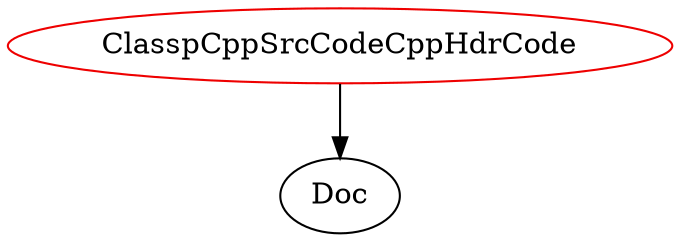 digraph classpcppsrccodecpphdrcode{
ClasspCppSrcCodeCppHdrCode -> Doc;
ClasspCppSrcCodeCppHdrCode	[shape=oval, color=red2, label="ClasspCppSrcCodeCppHdrCode"];
}
